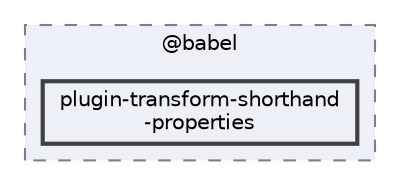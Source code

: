 digraph "pkiclassroomrescheduler/src/main/frontend/node_modules/@babel/plugin-transform-shorthand-properties"
{
 // LATEX_PDF_SIZE
  bgcolor="transparent";
  edge [fontname=Helvetica,fontsize=10,labelfontname=Helvetica,labelfontsize=10];
  node [fontname=Helvetica,fontsize=10,shape=box,height=0.2,width=0.4];
  compound=true
  subgraph clusterdir_bc8070c8b402176472541bb6f0cba6df {
    graph [ bgcolor="#edf0f7", pencolor="grey50", label="@babel", fontname=Helvetica,fontsize=10 style="filled,dashed", URL="dir_bc8070c8b402176472541bb6f0cba6df.html",tooltip=""]
  dir_8306d8613a644fd710c754dc3984856c [label="plugin-transform-shorthand\l-properties", fillcolor="#edf0f7", color="grey25", style="filled,bold", URL="dir_8306d8613a644fd710c754dc3984856c.html",tooltip=""];
  }
}

